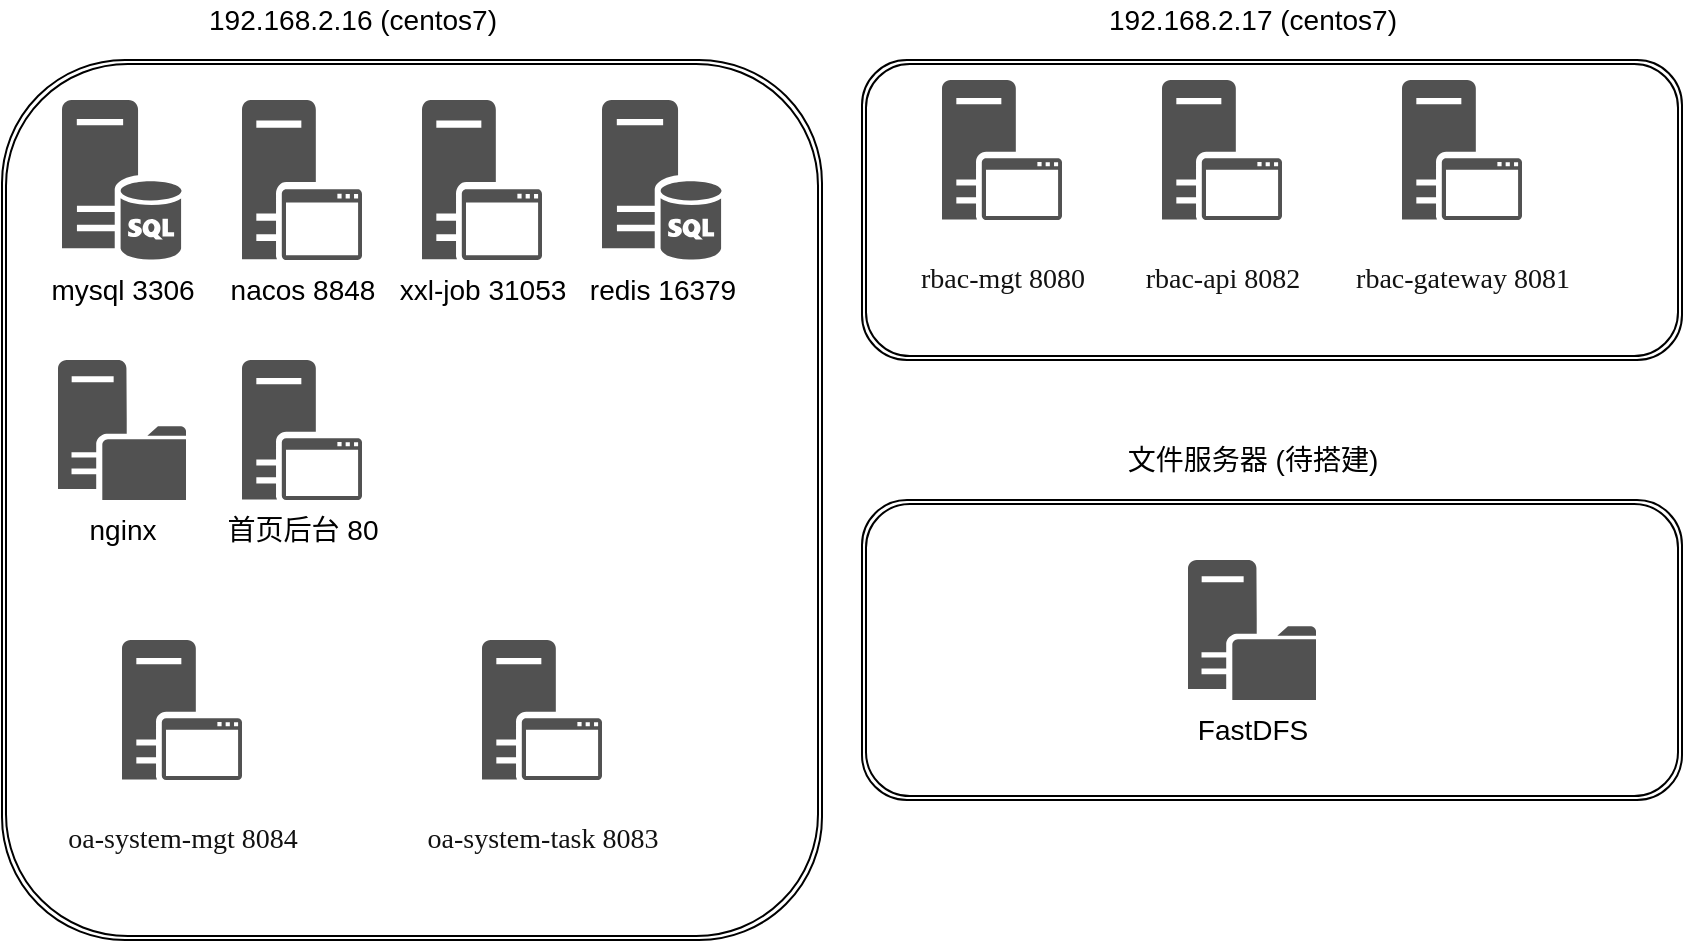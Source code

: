 <mxfile version="19.0.2" type="github">
  <diagram id="gyxdbfac7w9fEoyupBZN" name="第 1 页">
    <mxGraphModel dx="1209" dy="642" grid="1" gridSize="10" guides="1" tooltips="1" connect="1" arrows="1" fold="1" page="1" pageScale="1" pageWidth="827" pageHeight="1169" math="0" shadow="0">
      <root>
        <mxCell id="0" />
        <mxCell id="1" parent="0" />
        <mxCell id="14XUabpW_i0FxJF9m-nK-2" value="" style="shape=ext;double=1;rounded=1;whiteSpace=wrap;html=1;" parent="1" vertex="1">
          <mxGeometry x="70" y="280" width="410" height="440" as="geometry" />
        </mxCell>
        <mxCell id="14XUabpW_i0FxJF9m-nK-3" value="&lt;font style=&quot;font-size: 14px;&quot;&gt;192.168.2.16 (centos7)&lt;/font&gt;" style="text;html=1;align=center;verticalAlign=middle;resizable=0;points=[];autosize=1;strokeColor=none;fillColor=none;" parent="1" vertex="1">
          <mxGeometry x="165" y="250" width="160" height="20" as="geometry" />
        </mxCell>
        <object label="&lt;font style=&quot;font-size: 14px;&quot;&gt;mysql 3306&lt;/font&gt;" name="111" id="14XUabpW_i0FxJF9m-nK-1">
          <mxCell style="sketch=0;pointerEvents=1;shadow=0;dashed=0;html=1;strokeColor=none;labelPosition=center;verticalLabelPosition=bottom;verticalAlign=top;align=center;fillColor=#515151;shape=mxgraph.mscae.system_center.central_administration_site_sql" parent="1" vertex="1">
            <mxGeometry x="100" y="300" width="60" height="80" as="geometry" />
          </mxCell>
        </object>
        <mxCell id="14XUabpW_i0FxJF9m-nK-4" value="nacos&amp;nbsp;8848" style="sketch=0;pointerEvents=1;shadow=0;dashed=0;html=1;strokeColor=none;labelPosition=center;verticalLabelPosition=bottom;verticalAlign=top;align=center;fillColor=#515151;shape=mxgraph.mscae.system_center.secondary_site;fontSize=14;" parent="1" vertex="1">
          <mxGeometry x="190" y="300" width="60" height="80" as="geometry" />
        </mxCell>
        <mxCell id="14XUabpW_i0FxJF9m-nK-6" value="xxl-job&amp;nbsp;31053" style="sketch=0;pointerEvents=1;shadow=0;dashed=0;html=1;strokeColor=none;labelPosition=center;verticalLabelPosition=bottom;verticalAlign=top;align=center;fillColor=#515151;shape=mxgraph.mscae.system_center.secondary_site;fontSize=14;" parent="1" vertex="1">
          <mxGeometry x="280" y="300" width="60" height="80" as="geometry" />
        </mxCell>
        <object label="&lt;font style=&quot;font-size: 14px;&quot;&gt;redis 16379&lt;/font&gt;" name="111" id="14XUabpW_i0FxJF9m-nK-7">
          <mxCell style="sketch=0;pointerEvents=1;shadow=0;dashed=0;html=1;strokeColor=none;labelPosition=center;verticalLabelPosition=bottom;verticalAlign=top;align=center;fillColor=#515151;shape=mxgraph.mscae.system_center.central_administration_site_sql" parent="1" vertex="1">
            <mxGeometry x="370" y="300" width="60" height="80" as="geometry" />
          </mxCell>
        </object>
        <mxCell id="14XUabpW_i0FxJF9m-nK-8" value="nginx" style="sketch=0;pointerEvents=1;shadow=0;dashed=0;html=1;strokeColor=none;labelPosition=center;verticalLabelPosition=bottom;verticalAlign=top;align=center;fillColor=#515151;shape=mxgraph.mscae.system_center.distribution_point;fontSize=14;" parent="1" vertex="1">
          <mxGeometry x="98" y="430" width="64" height="70" as="geometry" />
        </mxCell>
        <mxCell id="14XUabpW_i0FxJF9m-nK-9" value="首页后台 80" style="sketch=0;pointerEvents=1;shadow=0;dashed=0;html=1;strokeColor=none;labelPosition=center;verticalLabelPosition=bottom;verticalAlign=top;align=center;fillColor=#515151;shape=mxgraph.mscae.system_center.secondary_site;fontSize=14;" parent="1" vertex="1">
          <mxGeometry x="190" y="430" width="60" height="70" as="geometry" />
        </mxCell>
        <mxCell id="14XUabpW_i0FxJF9m-nK-10" value="" style="shape=ext;double=1;rounded=1;whiteSpace=wrap;html=1;" parent="1" vertex="1">
          <mxGeometry x="500" y="280" width="410" height="150" as="geometry" />
        </mxCell>
        <mxCell id="14XUabpW_i0FxJF9m-nK-11" value="192.168.2.17 (centos7)" style="text;html=1;align=center;verticalAlign=middle;resizable=0;points=[];autosize=1;strokeColor=none;fillColor=none;fontSize=14;" parent="1" vertex="1">
          <mxGeometry x="615" y="250" width="160" height="20" as="geometry" />
        </mxCell>
        <mxCell id="14XUabpW_i0FxJF9m-nK-12" value="&lt;p class=&quot;MsoNormal&quot;&gt;&lt;span style=&quot;font-family: 微软雅黑; color: rgb(18, 18, 18); letter-spacing: 0pt; background: rgb(255, 255, 255);&quot;&gt;&lt;font style=&quot;font-size: 14px;&quot; face=&quot;微软雅黑&quot;&gt;rbac-mgt 8080&lt;/font&gt;&lt;/span&gt;&lt;/p&gt;" style="sketch=0;pointerEvents=1;shadow=0;dashed=0;html=1;strokeColor=none;labelPosition=center;verticalLabelPosition=bottom;verticalAlign=top;align=center;fillColor=#515151;shape=mxgraph.mscae.system_center.secondary_site;fontSize=14;" parent="1" vertex="1">
          <mxGeometry x="540" y="290" width="60" height="70" as="geometry" />
        </mxCell>
        <mxCell id="14XUabpW_i0FxJF9m-nK-13" value="&lt;p class=&quot;MsoNormal&quot;&gt;&lt;span style=&quot;font-family: 微软雅黑; color: rgb(18, 18, 18); letter-spacing: 0pt; background: rgb(255, 255, 255);&quot;&gt;&lt;font style=&quot;font-size: 14px;&quot; face=&quot;微软雅黑&quot;&gt;rbac-api 8082&lt;/font&gt;&lt;/span&gt;&lt;/p&gt;" style="sketch=0;pointerEvents=1;shadow=0;dashed=0;html=1;strokeColor=none;labelPosition=center;verticalLabelPosition=bottom;verticalAlign=top;align=center;fillColor=#515151;shape=mxgraph.mscae.system_center.secondary_site;fontSize=14;" parent="1" vertex="1">
          <mxGeometry x="650" y="290" width="60" height="70" as="geometry" />
        </mxCell>
        <mxCell id="14XUabpW_i0FxJF9m-nK-14" value="&lt;p class=&quot;MsoNormal&quot;&gt;&lt;span style=&quot;font-family: 微软雅黑; color: rgb(18, 18, 18); letter-spacing: 0pt; background: rgb(255, 255, 255);&quot;&gt;&lt;font style=&quot;font-size: 14px;&quot; face=&quot;微软雅黑&quot;&gt;rbac-gateway 8081&lt;/font&gt;&lt;/span&gt;&lt;/p&gt;" style="sketch=0;pointerEvents=1;shadow=0;dashed=0;html=1;strokeColor=none;labelPosition=center;verticalLabelPosition=bottom;verticalAlign=top;align=center;fillColor=#515151;shape=mxgraph.mscae.system_center.secondary_site;fontSize=14;" parent="1" vertex="1">
          <mxGeometry x="770" y="290" width="60" height="70" as="geometry" />
        </mxCell>
        <mxCell id="14XUabpW_i0FxJF9m-nK-15" value="&lt;p class=&quot;MsoNormal&quot;&gt;&lt;span style=&quot;font-family: 微软雅黑; color: rgb(18, 18, 18); letter-spacing: 0pt; background: rgb(255, 255, 255);&quot;&gt;&lt;font style=&quot;font-size: 14px;&quot; face=&quot;微软雅黑&quot;&gt;oa-system-mgt 8084&lt;/font&gt;&lt;/span&gt;&lt;/p&gt;" style="sketch=0;pointerEvents=1;shadow=0;dashed=0;html=1;strokeColor=none;labelPosition=center;verticalLabelPosition=bottom;verticalAlign=top;align=center;fillColor=#515151;shape=mxgraph.mscae.system_center.secondary_site;fontSize=14;" parent="1" vertex="1">
          <mxGeometry x="130" y="570" width="60" height="70" as="geometry" />
        </mxCell>
        <mxCell id="14XUabpW_i0FxJF9m-nK-16" value="&lt;p class=&quot;MsoNormal&quot;&gt;&lt;span style=&quot;font-family: 微软雅黑; color: rgb(18, 18, 18); letter-spacing: 0pt; background: rgb(255, 255, 255);&quot;&gt;&lt;font style=&quot;font-size: 14px;&quot; face=&quot;微软雅黑&quot;&gt;oa-system-task 8083&lt;/font&gt;&lt;/span&gt;&lt;/p&gt;" style="sketch=0;pointerEvents=1;shadow=0;dashed=0;html=1;strokeColor=none;labelPosition=center;verticalLabelPosition=bottom;verticalAlign=top;align=center;fillColor=#515151;shape=mxgraph.mscae.system_center.secondary_site;fontSize=14;" parent="1" vertex="1">
          <mxGeometry x="310" y="570" width="60" height="70" as="geometry" />
        </mxCell>
        <mxCell id="YEvxFoz8mq9zJ5z52Tba-2" value="" style="shape=ext;double=1;rounded=1;whiteSpace=wrap;html=1;" vertex="1" parent="1">
          <mxGeometry x="500" y="500" width="410" height="150" as="geometry" />
        </mxCell>
        <mxCell id="YEvxFoz8mq9zJ5z52Tba-3" value="&lt;font style=&quot;font-size: 14px;&quot;&gt;文件服务器 (待搭建)&lt;/font&gt;" style="text;html=1;align=center;verticalAlign=middle;resizable=0;points=[];autosize=1;strokeColor=none;fillColor=none;" vertex="1" parent="1">
          <mxGeometry x="625" y="470" width="140" height="20" as="geometry" />
        </mxCell>
        <mxCell id="YEvxFoz8mq9zJ5z52Tba-4" value="FastDFS" style="sketch=0;pointerEvents=1;shadow=0;dashed=0;html=1;strokeColor=none;labelPosition=center;verticalLabelPosition=bottom;verticalAlign=top;align=center;fillColor=#515151;shape=mxgraph.mscae.system_center.distribution_point;fontSize=14;" vertex="1" parent="1">
          <mxGeometry x="663" y="530" width="64" height="70" as="geometry" />
        </mxCell>
      </root>
    </mxGraphModel>
  </diagram>
</mxfile>
